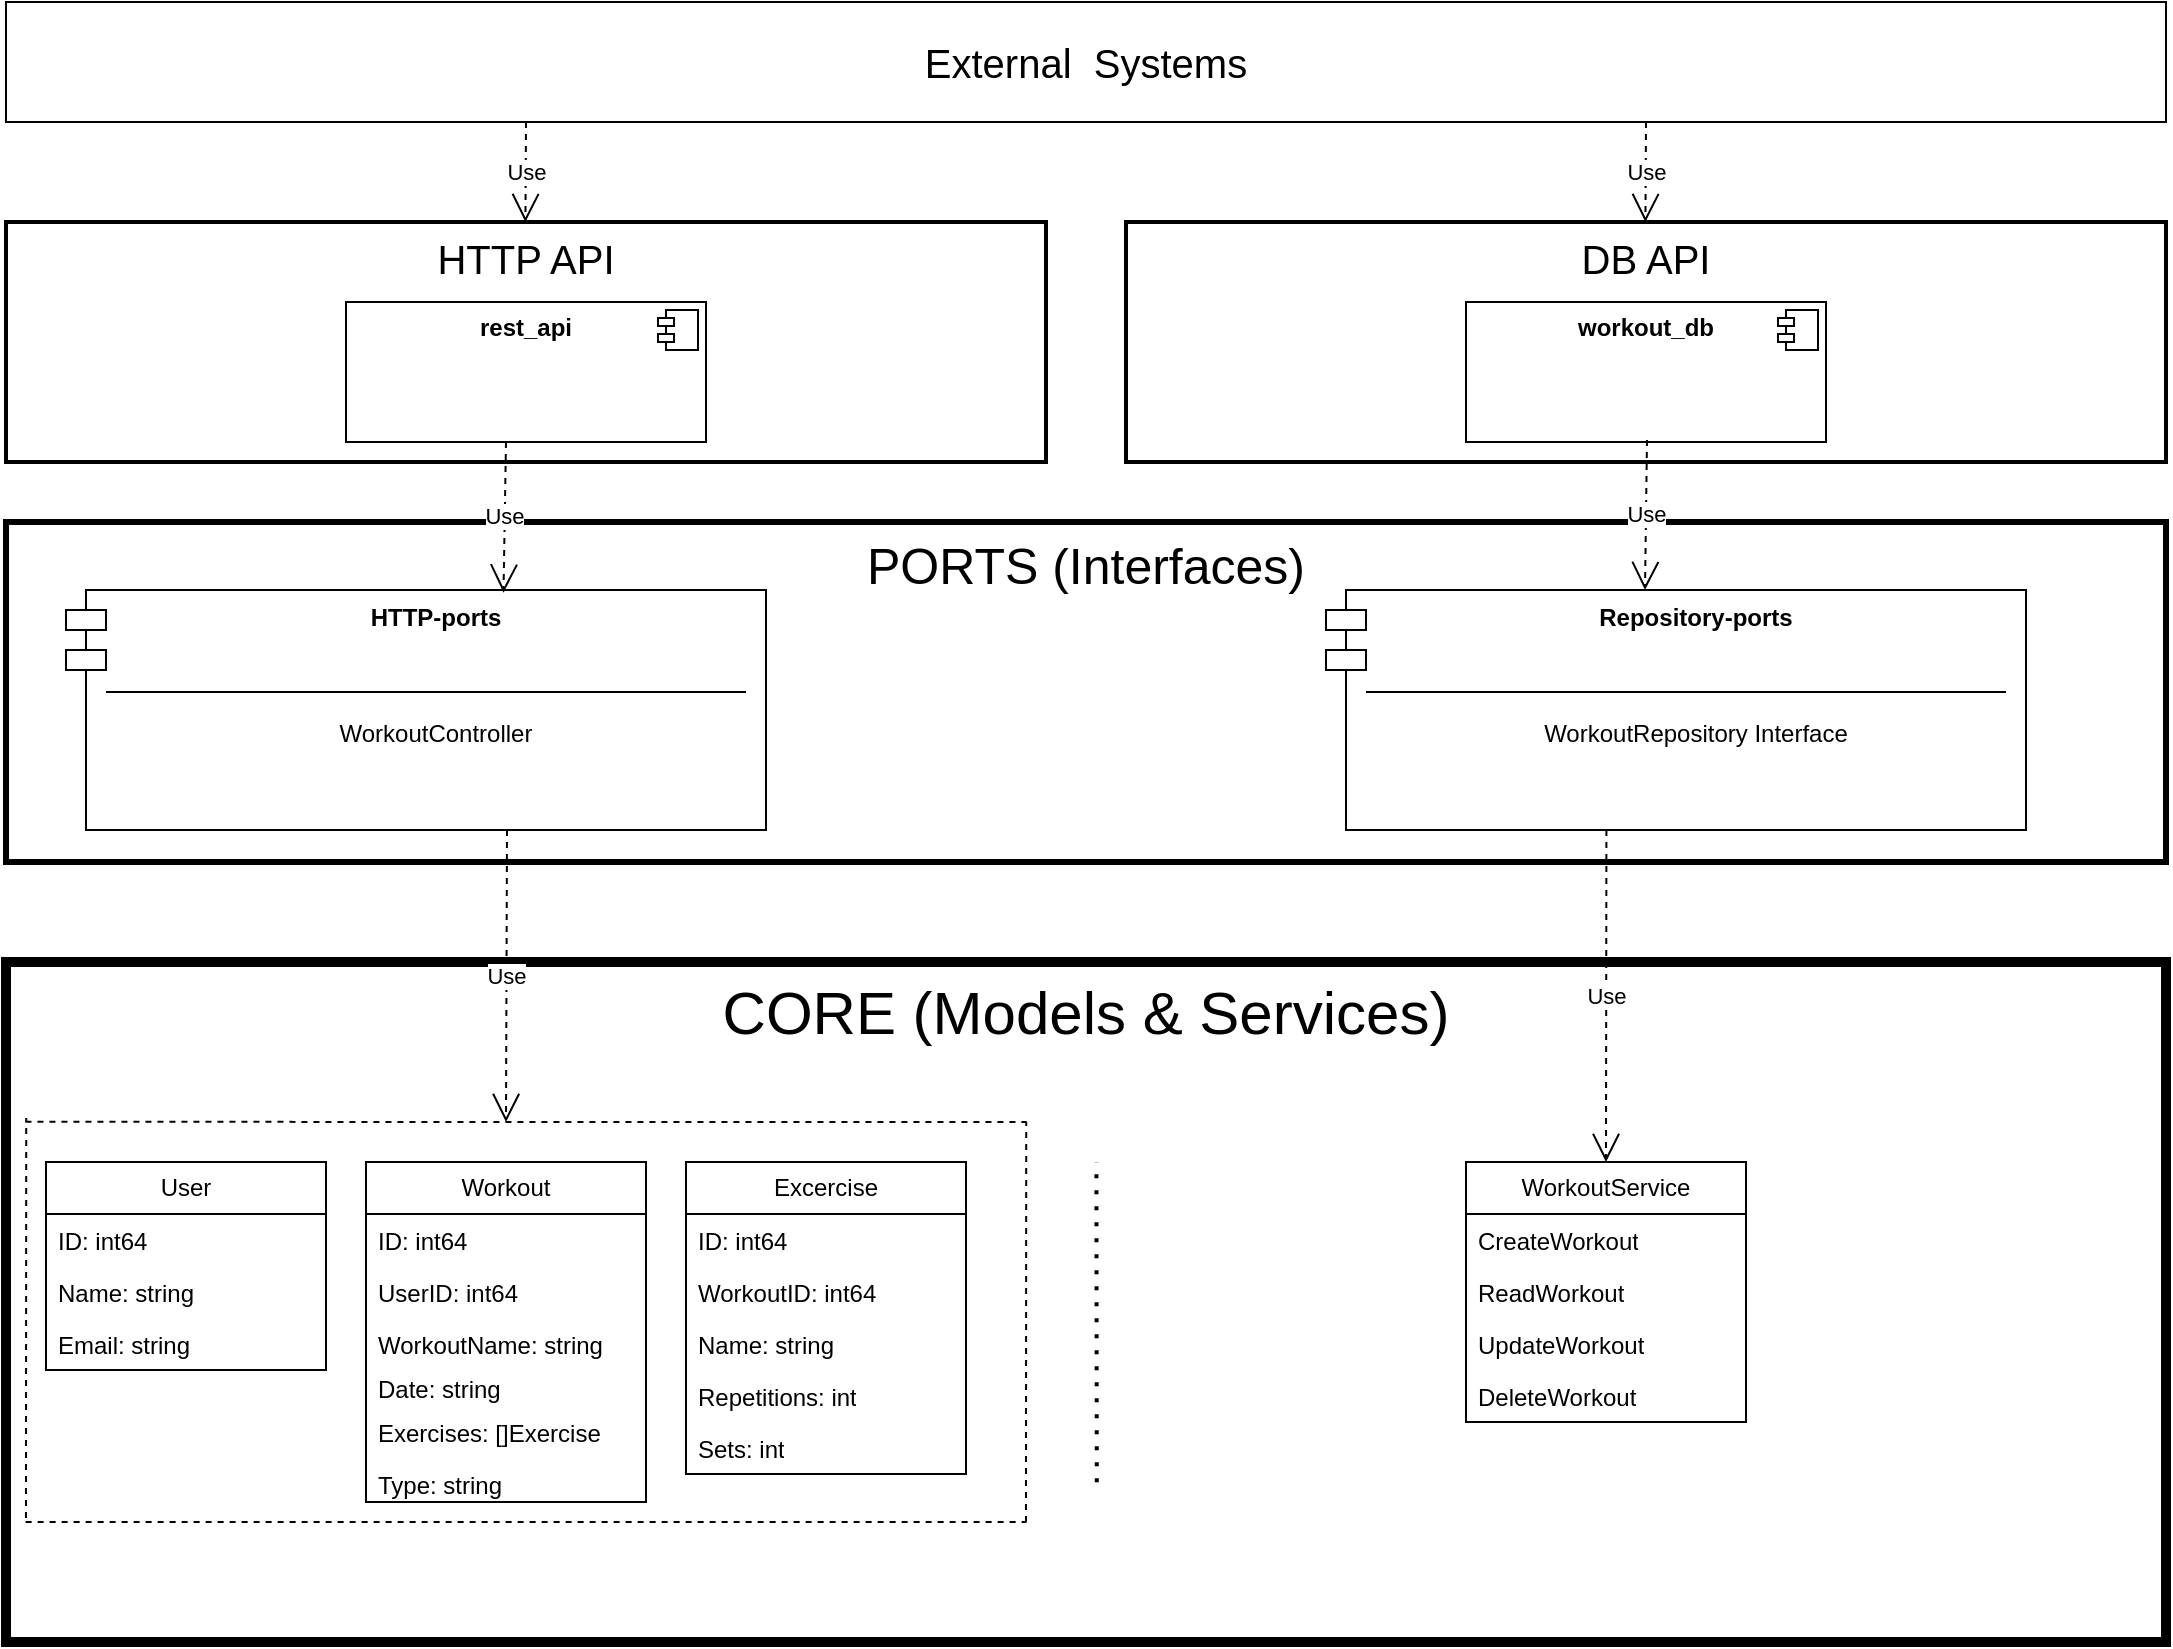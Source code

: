 <mxfile version="24.8.3">
  <diagram name="Page-1" id="9f46799a-70d6-7492-0946-bef42562c5a5">
    <mxGraphModel dx="2954" dy="1098" grid="1" gridSize="10" guides="1" tooltips="1" connect="1" arrows="1" fold="1" page="1" pageScale="1" pageWidth="1169" pageHeight="827" background="none" math="0" shadow="0">
      <root>
        <mxCell id="0" />
        <mxCell id="1" parent="0" />
        <mxCell id="xs_JJjtNWvYpOwgAN4Ug-2" value="&lt;font style=&quot;font-size: 30px;&quot;&gt;CORE (Models &amp;amp; Services)&lt;/font&gt;" style="rounded=0;whiteSpace=wrap;html=1;verticalAlign=top;spacing=3;strokeWidth=5;" parent="1" vertex="1">
          <mxGeometry x="40" y="480" width="1080" height="340" as="geometry" />
        </mxCell>
        <mxCell id="xs_JJjtNWvYpOwgAN4Ug-3" value="&lt;font style=&quot;font-size: 25px;&quot;&gt;PORTS (Interfaces)&lt;/font&gt;" style="rounded=0;whiteSpace=wrap;html=1;verticalAlign=top;strokeWidth=3;" parent="1" vertex="1">
          <mxGeometry x="40" y="260" width="1080" height="170" as="geometry" />
        </mxCell>
        <mxCell id="xs_JJjtNWvYpOwgAN4Ug-4" value="&lt;font style=&quot;font-size: 20px;&quot;&gt;HTTP API&lt;/font&gt;" style="rounded=0;whiteSpace=wrap;html=1;verticalAlign=top;strokeWidth=2;" parent="1" vertex="1">
          <mxGeometry x="40" y="110" width="520" height="120" as="geometry" />
        </mxCell>
        <mxCell id="xs_JJjtNWvYpOwgAN4Ug-5" value="&lt;font style=&quot;font-size: 20px;&quot;&gt;External&amp;nbsp; Systems&lt;/font&gt;" style="rounded=0;whiteSpace=wrap;html=1;" parent="1" vertex="1">
          <mxGeometry x="40" width="1080" height="60" as="geometry" />
        </mxCell>
        <mxCell id="xs_JJjtNWvYpOwgAN4Ug-8" value="&lt;font style=&quot;font-size: 20px;&quot;&gt;DB API&lt;/font&gt;" style="rounded=0;whiteSpace=wrap;html=1;verticalAlign=top;strokeWidth=2;" parent="1" vertex="1">
          <mxGeometry x="600" y="110" width="520" height="120" as="geometry" />
        </mxCell>
        <mxCell id="xs_JJjtNWvYpOwgAN4Ug-9" value="Workout" style="swimlane;fontStyle=0;childLayout=stackLayout;horizontal=1;startSize=26;fillColor=none;horizontalStack=0;resizeParent=1;resizeParentMax=0;resizeLast=0;collapsible=1;marginBottom=0;whiteSpace=wrap;html=1;" parent="1" vertex="1">
          <mxGeometry x="220" y="580" width="140" height="170" as="geometry" />
        </mxCell>
        <mxCell id="xs_JJjtNWvYpOwgAN4Ug-10" value="ID: int64" style="text;strokeColor=none;fillColor=none;align=left;verticalAlign=top;spacingLeft=4;spacingRight=4;overflow=hidden;rotatable=0;points=[[0,0.5],[1,0.5]];portConstraint=eastwest;whiteSpace=wrap;html=1;" parent="xs_JJjtNWvYpOwgAN4Ug-9" vertex="1">
          <mxGeometry y="26" width="140" height="26" as="geometry" />
        </mxCell>
        <mxCell id="xs_JJjtNWvYpOwgAN4Ug-11" value="UserID: int64" style="text;strokeColor=none;fillColor=none;align=left;verticalAlign=top;spacingLeft=4;spacingRight=4;overflow=hidden;rotatable=0;points=[[0,0.5],[1,0.5]];portConstraint=eastwest;whiteSpace=wrap;html=1;" parent="xs_JJjtNWvYpOwgAN4Ug-9" vertex="1">
          <mxGeometry y="52" width="140" height="26" as="geometry" />
        </mxCell>
        <mxCell id="vdRLPZLHjNs4v8bIl_sf-2" value="WorkoutName: string" style="text;strokeColor=none;fillColor=none;align=left;verticalAlign=top;spacingLeft=4;spacingRight=4;overflow=hidden;rotatable=0;points=[[0,0.5],[1,0.5]];portConstraint=eastwest;whiteSpace=wrap;html=1;" vertex="1" parent="xs_JJjtNWvYpOwgAN4Ug-9">
          <mxGeometry y="78" width="140" height="22" as="geometry" />
        </mxCell>
        <mxCell id="xs_JJjtNWvYpOwgAN4Ug-12" value="Date: string" style="text;strokeColor=none;fillColor=none;align=left;verticalAlign=top;spacingLeft=4;spacingRight=4;overflow=hidden;rotatable=0;points=[[0,0.5],[1,0.5]];portConstraint=eastwest;whiteSpace=wrap;html=1;" parent="xs_JJjtNWvYpOwgAN4Ug-9" vertex="1">
          <mxGeometry y="100" width="140" height="22" as="geometry" />
        </mxCell>
        <mxCell id="xs_JJjtNWvYpOwgAN4Ug-35" value="Exercises: []Exercise" style="text;strokeColor=none;fillColor=none;align=left;verticalAlign=top;spacingLeft=4;spacingRight=4;overflow=hidden;rotatable=0;points=[[0,0.5],[1,0.5]];portConstraint=eastwest;whiteSpace=wrap;html=1;" parent="xs_JJjtNWvYpOwgAN4Ug-9" vertex="1">
          <mxGeometry y="122" width="140" height="26" as="geometry" />
        </mxCell>
        <mxCell id="vdRLPZLHjNs4v8bIl_sf-3" value="Type: string" style="text;strokeColor=none;fillColor=none;align=left;verticalAlign=top;spacingLeft=4;spacingRight=4;overflow=hidden;rotatable=0;points=[[0,0.5],[1,0.5]];portConstraint=eastwest;whiteSpace=wrap;html=1;" vertex="1" parent="xs_JJjtNWvYpOwgAN4Ug-9">
          <mxGeometry y="148" width="140" height="22" as="geometry" />
        </mxCell>
        <mxCell id="xs_JJjtNWvYpOwgAN4Ug-18" value="Excercise" style="swimlane;fontStyle=0;childLayout=stackLayout;horizontal=1;startSize=26;fillColor=none;horizontalStack=0;resizeParent=1;resizeParentMax=0;resizeLast=0;collapsible=1;marginBottom=0;whiteSpace=wrap;html=1;" parent="1" vertex="1">
          <mxGeometry x="380" y="580" width="140" height="156" as="geometry" />
        </mxCell>
        <mxCell id="xs_JJjtNWvYpOwgAN4Ug-19" value="ID: int64" style="text;strokeColor=none;fillColor=none;align=left;verticalAlign=top;spacingLeft=4;spacingRight=4;overflow=hidden;rotatable=0;points=[[0,0.5],[1,0.5]];portConstraint=eastwest;whiteSpace=wrap;html=1;" parent="xs_JJjtNWvYpOwgAN4Ug-18" vertex="1">
          <mxGeometry y="26" width="140" height="26" as="geometry" />
        </mxCell>
        <mxCell id="xs_JJjtNWvYpOwgAN4Ug-20" value="WorkoutID: int64" style="text;strokeColor=none;fillColor=none;align=left;verticalAlign=top;spacingLeft=4;spacingRight=4;overflow=hidden;rotatable=0;points=[[0,0.5],[1,0.5]];portConstraint=eastwest;whiteSpace=wrap;html=1;" parent="xs_JJjtNWvYpOwgAN4Ug-18" vertex="1">
          <mxGeometry y="52" width="140" height="26" as="geometry" />
        </mxCell>
        <mxCell id="xs_JJjtNWvYpOwgAN4Ug-21" value="Name: string" style="text;strokeColor=none;fillColor=none;align=left;verticalAlign=top;spacingLeft=4;spacingRight=4;overflow=hidden;rotatable=0;points=[[0,0.5],[1,0.5]];portConstraint=eastwest;whiteSpace=wrap;html=1;" parent="xs_JJjtNWvYpOwgAN4Ug-18" vertex="1">
          <mxGeometry y="78" width="140" height="26" as="geometry" />
        </mxCell>
        <mxCell id="xs_JJjtNWvYpOwgAN4Ug-36" value="Repetitions: int" style="text;strokeColor=none;fillColor=none;align=left;verticalAlign=top;spacingLeft=4;spacingRight=4;overflow=hidden;rotatable=0;points=[[0,0.5],[1,0.5]];portConstraint=eastwest;whiteSpace=wrap;html=1;" parent="xs_JJjtNWvYpOwgAN4Ug-18" vertex="1">
          <mxGeometry y="104" width="140" height="26" as="geometry" />
        </mxCell>
        <mxCell id="xs_JJjtNWvYpOwgAN4Ug-37" value="Sets: int" style="text;strokeColor=none;fillColor=none;align=left;verticalAlign=top;spacingLeft=4;spacingRight=4;overflow=hidden;rotatable=0;points=[[0,0.5],[1,0.5]];portConstraint=eastwest;whiteSpace=wrap;html=1;" parent="xs_JJjtNWvYpOwgAN4Ug-18" vertex="1">
          <mxGeometry y="130" width="140" height="26" as="geometry" />
        </mxCell>
        <mxCell id="xs_JJjtNWvYpOwgAN4Ug-22" value="WorkoutService" style="swimlane;fontStyle=0;childLayout=stackLayout;horizontal=1;startSize=26;fillColor=none;horizontalStack=0;resizeParent=1;resizeParentMax=0;resizeLast=0;collapsible=1;marginBottom=0;whiteSpace=wrap;html=1;" parent="1" vertex="1">
          <mxGeometry x="770" y="580" width="140" height="130" as="geometry" />
        </mxCell>
        <mxCell id="xs_JJjtNWvYpOwgAN4Ug-23" value="CreateWorkout" style="text;strokeColor=none;fillColor=none;align=left;verticalAlign=top;spacingLeft=4;spacingRight=4;overflow=hidden;rotatable=0;points=[[0,0.5],[1,0.5]];portConstraint=eastwest;whiteSpace=wrap;html=1;" parent="xs_JJjtNWvYpOwgAN4Ug-22" vertex="1">
          <mxGeometry y="26" width="140" height="26" as="geometry" />
        </mxCell>
        <mxCell id="xs_JJjtNWvYpOwgAN4Ug-24" value="ReadWorkout" style="text;strokeColor=none;fillColor=none;align=left;verticalAlign=top;spacingLeft=4;spacingRight=4;overflow=hidden;rotatable=0;points=[[0,0.5],[1,0.5]];portConstraint=eastwest;whiteSpace=wrap;html=1;" parent="xs_JJjtNWvYpOwgAN4Ug-22" vertex="1">
          <mxGeometry y="52" width="140" height="26" as="geometry" />
        </mxCell>
        <mxCell id="xs_JJjtNWvYpOwgAN4Ug-25" value="UpdateWorkout" style="text;strokeColor=none;fillColor=none;align=left;verticalAlign=top;spacingLeft=4;spacingRight=4;overflow=hidden;rotatable=0;points=[[0,0.5],[1,0.5]];portConstraint=eastwest;whiteSpace=wrap;html=1;" parent="xs_JJjtNWvYpOwgAN4Ug-22" vertex="1">
          <mxGeometry y="78" width="140" height="26" as="geometry" />
        </mxCell>
        <mxCell id="xs_JJjtNWvYpOwgAN4Ug-42" value="DeleteWorkout" style="text;strokeColor=none;fillColor=none;align=left;verticalAlign=top;spacingLeft=4;spacingRight=4;overflow=hidden;rotatable=0;points=[[0,0.5],[1,0.5]];portConstraint=eastwest;whiteSpace=wrap;html=1;" parent="xs_JJjtNWvYpOwgAN4Ug-22" vertex="1">
          <mxGeometry y="104" width="140" height="26" as="geometry" />
        </mxCell>
        <mxCell id="xs_JJjtNWvYpOwgAN4Ug-31" value="User" style="swimlane;fontStyle=0;childLayout=stackLayout;horizontal=1;startSize=26;fillColor=none;horizontalStack=0;resizeParent=1;resizeParentMax=0;resizeLast=0;collapsible=1;marginBottom=0;whiteSpace=wrap;html=1;" parent="1" vertex="1">
          <mxGeometry x="60" y="580" width="140" height="104" as="geometry" />
        </mxCell>
        <mxCell id="xs_JJjtNWvYpOwgAN4Ug-32" value="ID: int64" style="text;strokeColor=none;fillColor=none;align=left;verticalAlign=top;spacingLeft=4;spacingRight=4;overflow=hidden;rotatable=0;points=[[0,0.5],[1,0.5]];portConstraint=eastwest;whiteSpace=wrap;html=1;" parent="xs_JJjtNWvYpOwgAN4Ug-31" vertex="1">
          <mxGeometry y="26" width="140" height="26" as="geometry" />
        </mxCell>
        <mxCell id="xs_JJjtNWvYpOwgAN4Ug-33" value="Name: string&amp;nbsp;" style="text;strokeColor=none;fillColor=none;align=left;verticalAlign=top;spacingLeft=4;spacingRight=4;overflow=hidden;rotatable=0;points=[[0,0.5],[1,0.5]];portConstraint=eastwest;whiteSpace=wrap;html=1;" parent="xs_JJjtNWvYpOwgAN4Ug-31" vertex="1">
          <mxGeometry y="52" width="140" height="26" as="geometry" />
        </mxCell>
        <mxCell id="xs_JJjtNWvYpOwgAN4Ug-34" value="Email: string" style="text;strokeColor=none;fillColor=none;align=left;verticalAlign=top;spacingLeft=4;spacingRight=4;overflow=hidden;rotatable=0;points=[[0,0.5],[1,0.5]];portConstraint=eastwest;whiteSpace=wrap;html=1;" parent="xs_JJjtNWvYpOwgAN4Ug-31" vertex="1">
          <mxGeometry y="78" width="140" height="26" as="geometry" />
        </mxCell>
        <mxCell id="xs_JJjtNWvYpOwgAN4Ug-38" value="&lt;b&gt;HTTP-ports&lt;/b&gt;&lt;div&gt;&lt;br&gt;&lt;/div&gt;&lt;div&gt;&lt;br&gt;&lt;/div&gt;&lt;div&gt;&lt;br&gt;&lt;/div&gt;&lt;div&gt;WorkoutController&lt;/div&gt;" style="shape=module;align=left;spacingLeft=20;align=center;verticalAlign=top;whiteSpace=wrap;html=1;" parent="1" vertex="1">
          <mxGeometry x="70" y="294" width="350" height="120" as="geometry" />
        </mxCell>
        <mxCell id="xs_JJjtNWvYpOwgAN4Ug-39" value="" style="line;strokeWidth=1;fillColor=none;align=left;verticalAlign=middle;spacingTop=-1;spacingLeft=3;spacingRight=3;rotatable=0;labelPosition=right;points=[];portConstraint=eastwest;strokeColor=inherit;" parent="1" vertex="1">
          <mxGeometry x="90" y="341" width="320" height="8" as="geometry" />
        </mxCell>
        <mxCell id="xs_JJjtNWvYpOwgAN4Ug-40" value="&lt;b&gt;Repository-ports&lt;/b&gt;&lt;div&gt;&lt;br&gt;&lt;/div&gt;&lt;div&gt;&lt;br&gt;&lt;/div&gt;&lt;div&gt;&lt;br&gt;&lt;/div&gt;&lt;div&gt;WorkoutRepository Interface&lt;/div&gt;" style="shape=module;align=left;spacingLeft=20;align=center;verticalAlign=top;whiteSpace=wrap;html=1;" parent="1" vertex="1">
          <mxGeometry x="700" y="294" width="350" height="120" as="geometry" />
        </mxCell>
        <mxCell id="xs_JJjtNWvYpOwgAN4Ug-41" value="" style="line;strokeWidth=1;fillColor=none;align=left;verticalAlign=middle;spacingTop=-1;spacingLeft=3;spacingRight=3;rotatable=0;labelPosition=right;points=[];portConstraint=eastwest;strokeColor=inherit;" parent="1" vertex="1">
          <mxGeometry x="720" y="341" width="320" height="8" as="geometry" />
        </mxCell>
        <mxCell id="xs_JJjtNWvYpOwgAN4Ug-44" value="" style="endArrow=none;dashed=1;html=1;dashPattern=1 3;strokeWidth=2;rounded=0;entryX=0.565;entryY=0.011;entryDx=0;entryDy=0;entryPerimeter=0;exitX=0.505;exitY=0.765;exitDx=0;exitDy=0;exitPerimeter=0;" parent="1" source="xs_JJjtNWvYpOwgAN4Ug-2" edge="1">
          <mxGeometry width="50" height="50" relative="1" as="geometry">
            <mxPoint x="585" y="646.26" as="sourcePoint" />
            <mxPoint x="585.2" y="580" as="targetPoint" />
          </mxGeometry>
        </mxCell>
        <mxCell id="xs_JJjtNWvYpOwgAN4Ug-45" value="&lt;p style=&quot;margin:0px;margin-top:6px;text-align:center;&quot;&gt;&lt;b&gt;rest_api&lt;/b&gt;&lt;/p&gt;" style="align=left;overflow=fill;html=1;dropTarget=0;whiteSpace=wrap;" parent="1" vertex="1">
          <mxGeometry x="210" y="150" width="180" height="70" as="geometry" />
        </mxCell>
        <mxCell id="xs_JJjtNWvYpOwgAN4Ug-46" value="" style="shape=component;jettyWidth=8;jettyHeight=4;" parent="xs_JJjtNWvYpOwgAN4Ug-45" vertex="1">
          <mxGeometry x="1" width="20" height="20" relative="1" as="geometry">
            <mxPoint x="-24" y="4" as="offset" />
          </mxGeometry>
        </mxCell>
        <mxCell id="xs_JJjtNWvYpOwgAN4Ug-48" value="&lt;p style=&quot;margin:0px;margin-top:6px;text-align:center;&quot;&gt;&lt;b&gt;workout_db&lt;/b&gt;&lt;/p&gt;" style="align=left;overflow=fill;html=1;dropTarget=0;whiteSpace=wrap;" parent="1" vertex="1">
          <mxGeometry x="770" y="150" width="180" height="70" as="geometry" />
        </mxCell>
        <mxCell id="xs_JJjtNWvYpOwgAN4Ug-49" value="" style="shape=component;jettyWidth=8;jettyHeight=4;" parent="xs_JJjtNWvYpOwgAN4Ug-48" vertex="1">
          <mxGeometry x="1" width="20" height="20" relative="1" as="geometry">
            <mxPoint x="-24" y="4" as="offset" />
          </mxGeometry>
        </mxCell>
        <mxCell id="xs_JJjtNWvYpOwgAN4Ug-50" value="Use" style="endArrow=open;endSize=12;dashed=1;html=1;rounded=0;" parent="1" edge="1">
          <mxGeometry width="160" relative="1" as="geometry">
            <mxPoint x="300" y="60" as="sourcePoint" />
            <mxPoint x="299.71" y="110" as="targetPoint" />
          </mxGeometry>
        </mxCell>
        <mxCell id="xs_JJjtNWvYpOwgAN4Ug-53" value="Use" style="endArrow=open;endSize=12;dashed=1;html=1;rounded=0;" parent="1" edge="1">
          <mxGeometry width="160" relative="1" as="geometry">
            <mxPoint x="860" y="60" as="sourcePoint" />
            <mxPoint x="859.71" y="110" as="targetPoint" />
          </mxGeometry>
        </mxCell>
        <mxCell id="xs_JJjtNWvYpOwgAN4Ug-54" value="Use" style="endArrow=open;endSize=12;dashed=1;html=1;rounded=0;entryX=0.625;entryY=0.011;entryDx=0;entryDy=0;entryPerimeter=0;" parent="1" target="xs_JJjtNWvYpOwgAN4Ug-38" edge="1">
          <mxGeometry width="160" relative="1" as="geometry">
            <mxPoint x="290" y="220" as="sourcePoint" />
            <mxPoint x="289.71" y="270" as="targetPoint" />
          </mxGeometry>
        </mxCell>
        <mxCell id="xs_JJjtNWvYpOwgAN4Ug-56" value="Use" style="endArrow=open;endSize=12;dashed=1;html=1;rounded=0;entryX=0.625;entryY=0.011;entryDx=0;entryDy=0;entryPerimeter=0;" parent="1" edge="1">
          <mxGeometry width="160" relative="1" as="geometry">
            <mxPoint x="860.5" y="219" as="sourcePoint" />
            <mxPoint x="859.5" y="294" as="targetPoint" />
          </mxGeometry>
        </mxCell>
        <mxCell id="xs_JJjtNWvYpOwgAN4Ug-59" value="" style="endArrow=none;dashed=1;html=1;rounded=0;entryX=0.667;entryY=0.206;entryDx=0;entryDy=0;entryPerimeter=0;exitX=0.009;exitY=0.235;exitDx=0;exitDy=0;exitPerimeter=0;" parent="1" source="xs_JJjtNWvYpOwgAN4Ug-2" edge="1">
          <mxGeometry width="50" height="50" relative="1" as="geometry">
            <mxPoint x="440" y="560" as="sourcePoint" />
            <mxPoint x="550.36" y="560.04" as="targetPoint" />
          </mxGeometry>
        </mxCell>
        <mxCell id="xs_JJjtNWvYpOwgAN4Ug-61" value="" style="endArrow=none;dashed=1;html=1;rounded=0;entryX=0.667;entryY=0.206;entryDx=0;entryDy=0;entryPerimeter=0;exitX=0.009;exitY=0.235;exitDx=0;exitDy=0;exitPerimeter=0;" parent="1" edge="1">
          <mxGeometry width="50" height="50" relative="1" as="geometry">
            <mxPoint x="49.82" y="760" as="sourcePoint" />
            <mxPoint x="550.18" y="760.04" as="targetPoint" />
          </mxGeometry>
        </mxCell>
        <mxCell id="xs_JJjtNWvYpOwgAN4Ug-62" value="" style="endArrow=none;dashed=1;html=1;rounded=0;" parent="1" edge="1">
          <mxGeometry width="50" height="50" relative="1" as="geometry">
            <mxPoint x="550" y="760" as="sourcePoint" />
            <mxPoint x="550.12" y="560" as="targetPoint" />
          </mxGeometry>
        </mxCell>
        <mxCell id="xs_JJjtNWvYpOwgAN4Ug-63" value="" style="endArrow=none;dashed=1;html=1;rounded=0;" parent="1" edge="1">
          <mxGeometry width="50" height="50" relative="1" as="geometry">
            <mxPoint x="50" y="758" as="sourcePoint" />
            <mxPoint x="50.12" y="558" as="targetPoint" />
          </mxGeometry>
        </mxCell>
        <mxCell id="xs_JJjtNWvYpOwgAN4Ug-64" value="Use" style="endArrow=open;endSize=12;dashed=1;html=1;rounded=0;" parent="1" edge="1">
          <mxGeometry width="160" relative="1" as="geometry">
            <mxPoint x="290.5" y="414" as="sourcePoint" />
            <mxPoint x="290" y="560" as="targetPoint" />
          </mxGeometry>
        </mxCell>
        <mxCell id="xs_JJjtNWvYpOwgAN4Ug-65" value="Use" style="endArrow=open;endSize=12;dashed=1;html=1;rounded=0;entryX=0.5;entryY=0;entryDx=0;entryDy=0;" parent="1" target="xs_JJjtNWvYpOwgAN4Ug-22" edge="1">
          <mxGeometry width="160" relative="1" as="geometry">
            <mxPoint x="840.21" y="414" as="sourcePoint" />
            <mxPoint x="839.71" y="560" as="targetPoint" />
          </mxGeometry>
        </mxCell>
      </root>
    </mxGraphModel>
  </diagram>
</mxfile>
